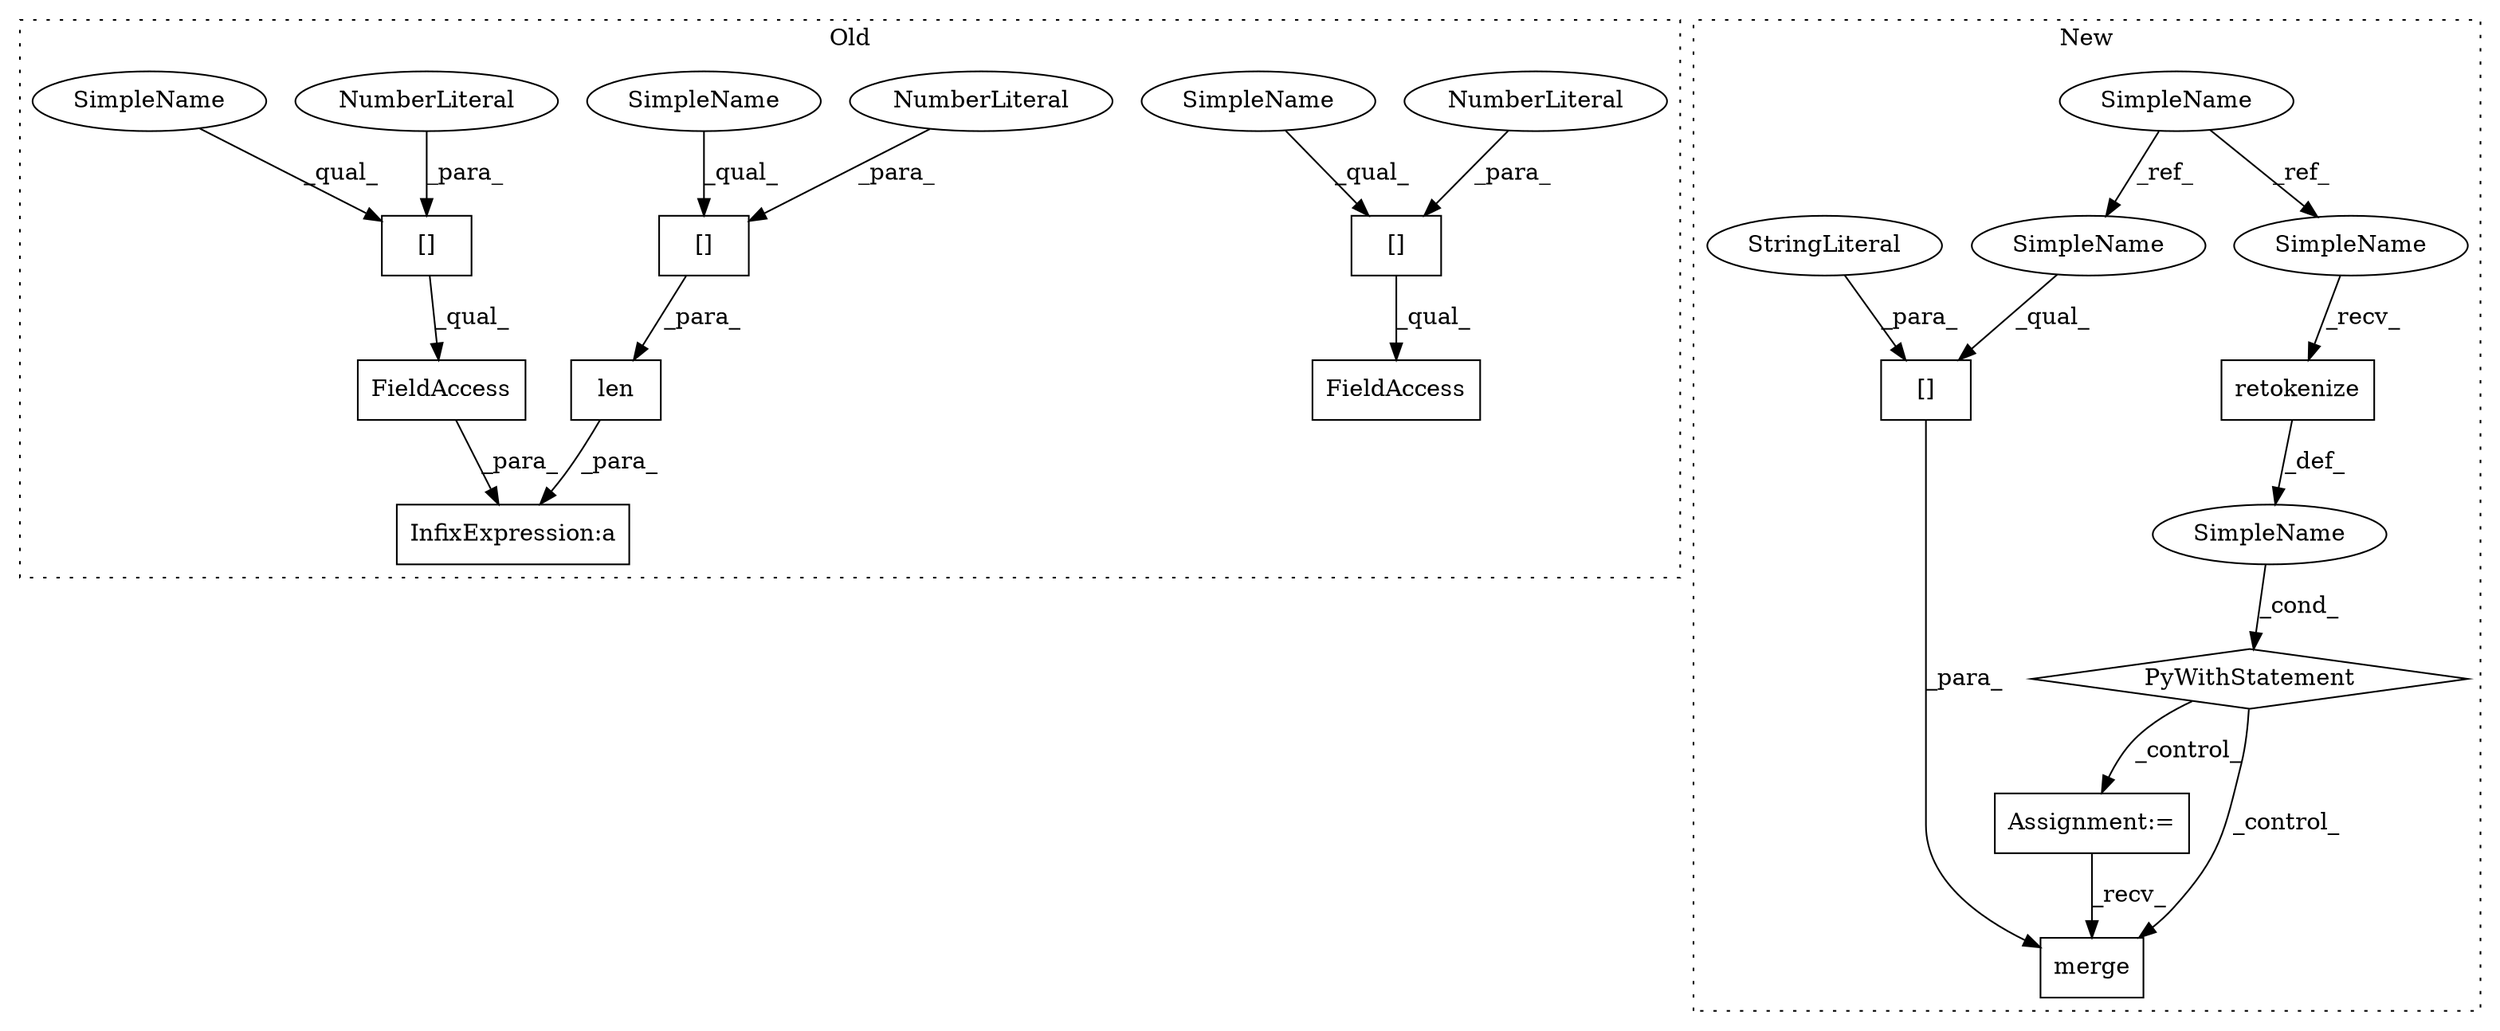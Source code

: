 digraph G {
subgraph cluster0 {
1 [label="[]" a="2" s="1692,1697" l="4,1" shape="box"];
3 [label="NumberLiteral" a="34" s="1696" l="1" shape="ellipse"];
7 [label="FieldAccess" a="22" s="1692" l="10" shape="box"];
9 [label="InfixExpression:a" a="27" s="1702" l="3" shape="box"];
12 [label="[]" a="2" s="1709,1714" l="4,1" shape="box"];
13 [label="NumberLiteral" a="34" s="1713" l="1" shape="ellipse"];
14 [label="[]" a="2" s="1681,1686" l="4,1" shape="box"];
15 [label="NumberLiteral" a="34" s="1685" l="1" shape="ellipse"];
16 [label="len" a="32" s="1705,1715" l="4,1" shape="box"];
17 [label="FieldAccess" a="22" s="1681" l="10" shape="box"];
21 [label="SimpleName" a="42" s="1681" l="3" shape="ellipse"];
22 [label="SimpleName" a="42" s="1709" l="3" shape="ellipse"];
23 [label="SimpleName" a="42" s="1692" l="3" shape="ellipse"];
label = "Old";
style="dotted";
}
subgraph cluster1 {
2 [label="retokenize" a="32" s="1429" l="12" shape="box"];
4 [label="PyWithStatement" a="104" s="1415,1441" l="10,2" shape="diamond"];
5 [label="SimpleName" a="42" s="" l="" shape="ellipse"];
6 [label="merge" a="32" s="1486,1580" l="6,1" shape="box"];
8 [label="Assignment:=" a="7" s="1455" l="11" shape="box"];
10 [label="[]" a="2" s="1492,1514" l="4,1" shape="box"];
11 [label="SimpleName" a="42" s="1250" l="3" shape="ellipse"];
18 [label="StringLiteral" a="45" s="1496" l="18" shape="ellipse"];
19 [label="SimpleName" a="42" s="1425" l="3" shape="ellipse"];
20 [label="SimpleName" a="42" s="1492" l="3" shape="ellipse"];
label = "New";
style="dotted";
}
1 -> 7 [label="_qual_"];
2 -> 5 [label="_def_"];
3 -> 1 [label="_para_"];
4 -> 6 [label="_control_"];
4 -> 8 [label="_control_"];
5 -> 4 [label="_cond_"];
7 -> 9 [label="_para_"];
8 -> 6 [label="_recv_"];
10 -> 6 [label="_para_"];
11 -> 19 [label="_ref_"];
11 -> 20 [label="_ref_"];
12 -> 16 [label="_para_"];
13 -> 12 [label="_para_"];
14 -> 17 [label="_qual_"];
15 -> 14 [label="_para_"];
16 -> 9 [label="_para_"];
18 -> 10 [label="_para_"];
19 -> 2 [label="_recv_"];
20 -> 10 [label="_qual_"];
21 -> 14 [label="_qual_"];
22 -> 12 [label="_qual_"];
23 -> 1 [label="_qual_"];
}
